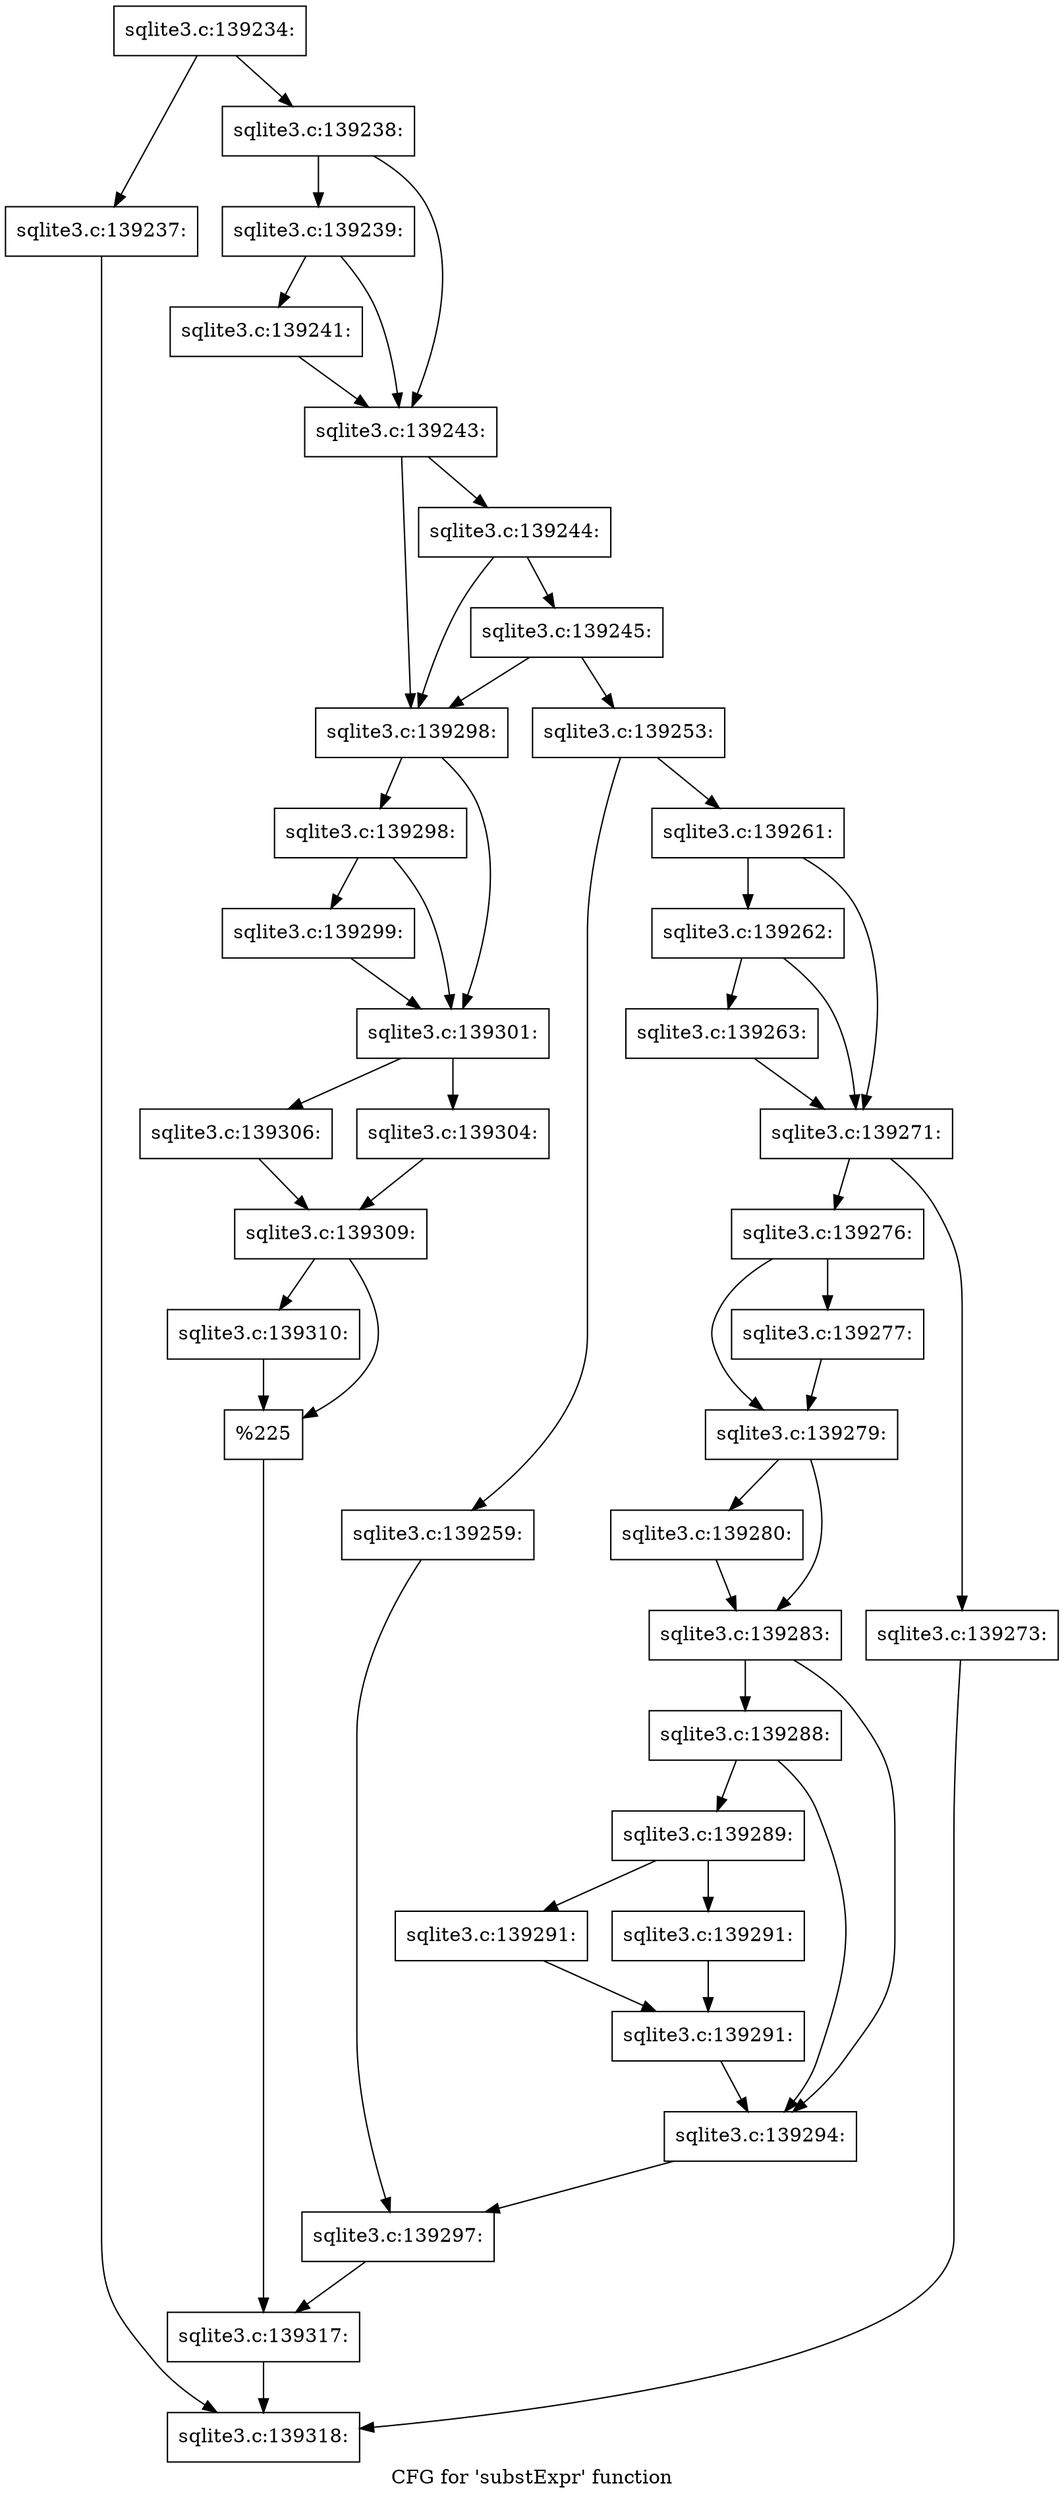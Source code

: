digraph "CFG for 'substExpr' function" {
	label="CFG for 'substExpr' function";

	Node0x55c0f93d61d0 [shape=record,label="{sqlite3.c:139234:}"];
	Node0x55c0f93d61d0 -> Node0x55c0f93d8840;
	Node0x55c0f93d61d0 -> Node0x55c0f93d9000;
	Node0x55c0f93d8840 [shape=record,label="{sqlite3.c:139237:}"];
	Node0x55c0f93d8840 -> Node0x55c0f93d6350;
	Node0x55c0f93d9000 [shape=record,label="{sqlite3.c:139238:}"];
	Node0x55c0f93d9000 -> Node0x55c0f93d9480;
	Node0x55c0f93d9000 -> Node0x55c0f93d9430;
	Node0x55c0f93d9480 [shape=record,label="{sqlite3.c:139239:}"];
	Node0x55c0f93d9480 -> Node0x55c0f93d93e0;
	Node0x55c0f93d9480 -> Node0x55c0f93d9430;
	Node0x55c0f93d93e0 [shape=record,label="{sqlite3.c:139241:}"];
	Node0x55c0f93d93e0 -> Node0x55c0f93d9430;
	Node0x55c0f93d9430 [shape=record,label="{sqlite3.c:139243:}"];
	Node0x55c0f93d9430 -> Node0x55c0f93da6b0;
	Node0x55c0f93d9430 -> Node0x55c0f93da5e0;
	Node0x55c0f93da6b0 [shape=record,label="{sqlite3.c:139244:}"];
	Node0x55c0f93da6b0 -> Node0x55c0f93da630;
	Node0x55c0f93da6b0 -> Node0x55c0f93da5e0;
	Node0x55c0f93da630 [shape=record,label="{sqlite3.c:139245:}"];
	Node0x55c0f93da630 -> Node0x55c0f93da5e0;
	Node0x55c0f93da630 -> Node0x55c0f93da540;
	Node0x55c0f93da540 [shape=record,label="{sqlite3.c:139253:}"];
	Node0x55c0f93da540 -> Node0x55c0f93dc710;
	Node0x55c0f93da540 -> Node0x55c0f93dc7b0;
	Node0x55c0f93dc710 [shape=record,label="{sqlite3.c:139259:}"];
	Node0x55c0f93dc710 -> Node0x55c0f93dc760;
	Node0x55c0f93dc7b0 [shape=record,label="{sqlite3.c:139261:}"];
	Node0x55c0f93dc7b0 -> Node0x55c0f93dd810;
	Node0x55c0f93dc7b0 -> Node0x55c0f93dd7c0;
	Node0x55c0f93dd810 [shape=record,label="{sqlite3.c:139262:}"];
	Node0x55c0f93dd810 -> Node0x55c0f93dd770;
	Node0x55c0f93dd810 -> Node0x55c0f93dd7c0;
	Node0x55c0f93dd770 [shape=record,label="{sqlite3.c:139263:}"];
	Node0x55c0f93dd770 -> Node0x55c0f93dd7c0;
	Node0x55c0f93dd7c0 [shape=record,label="{sqlite3.c:139271:}"];
	Node0x55c0f93dd7c0 -> Node0x55c0f93df360;
	Node0x55c0f93dd7c0 -> Node0x55c0f93df3b0;
	Node0x55c0f93df360 [shape=record,label="{sqlite3.c:139273:}"];
	Node0x55c0f93df360 -> Node0x55c0f93d6350;
	Node0x55c0f93df3b0 [shape=record,label="{sqlite3.c:139276:}"];
	Node0x55c0f93df3b0 -> Node0x55c0f93dfce0;
	Node0x55c0f93df3b0 -> Node0x55c0f93dfd30;
	Node0x55c0f93dfce0 [shape=record,label="{sqlite3.c:139277:}"];
	Node0x55c0f93dfce0 -> Node0x55c0f93dfd30;
	Node0x55c0f93dfd30 [shape=record,label="{sqlite3.c:139279:}"];
	Node0x55c0f93dfd30 -> Node0x55c0f93e05c0;
	Node0x55c0f93dfd30 -> Node0x55c0f93e0610;
	Node0x55c0f93e05c0 [shape=record,label="{sqlite3.c:139280:}"];
	Node0x55c0f93e05c0 -> Node0x55c0f93e0610;
	Node0x55c0f93e0610 [shape=record,label="{sqlite3.c:139283:}"];
	Node0x55c0f93e0610 -> Node0x55c0f93e1840;
	Node0x55c0f93e0610 -> Node0x55c0f93e17f0;
	Node0x55c0f93e1840 [shape=record,label="{sqlite3.c:139288:}"];
	Node0x55c0f93e1840 -> Node0x55c0f93e17a0;
	Node0x55c0f93e1840 -> Node0x55c0f93e17f0;
	Node0x55c0f93e17a0 [shape=record,label="{sqlite3.c:139289:}"];
	Node0x55c0f93e17a0 -> Node0x55c0f93e2bf0;
	Node0x55c0f93e17a0 -> Node0x55c0f93e2c40;
	Node0x55c0f93e2bf0 [shape=record,label="{sqlite3.c:139291:}"];
	Node0x55c0f93e2bf0 -> Node0x55c0f93e2c90;
	Node0x55c0f93e2c40 [shape=record,label="{sqlite3.c:139291:}"];
	Node0x55c0f93e2c40 -> Node0x55c0f93e2c90;
	Node0x55c0f93e2c90 [shape=record,label="{sqlite3.c:139291:}"];
	Node0x55c0f93e2c90 -> Node0x55c0f93e17f0;
	Node0x55c0f93e17f0 [shape=record,label="{sqlite3.c:139294:}"];
	Node0x55c0f93e17f0 -> Node0x55c0f93dc760;
	Node0x55c0f93dc760 [shape=record,label="{sqlite3.c:139297:}"];
	Node0x55c0f93dc760 -> Node0x55c0f93da590;
	Node0x55c0f93da5e0 [shape=record,label="{sqlite3.c:139298:}"];
	Node0x55c0f93da5e0 -> Node0x55c0f93e3bc0;
	Node0x55c0f93da5e0 -> Node0x55c0f93e3b70;
	Node0x55c0f93e3bc0 [shape=record,label="{sqlite3.c:139298:}"];
	Node0x55c0f93e3bc0 -> Node0x55c0f93e3b20;
	Node0x55c0f93e3bc0 -> Node0x55c0f93e3b70;
	Node0x55c0f93e3b20 [shape=record,label="{sqlite3.c:139299:}"];
	Node0x55c0f93e3b20 -> Node0x55c0f93e3b70;
	Node0x55c0f93e3b70 [shape=record,label="{sqlite3.c:139301:}"];
	Node0x55c0f93e3b70 -> Node0x55c0f93e57e0;
	Node0x55c0f93e3b70 -> Node0x55c0f93e5880;
	Node0x55c0f93e57e0 [shape=record,label="{sqlite3.c:139304:}"];
	Node0x55c0f93e57e0 -> Node0x55c0f93e5830;
	Node0x55c0f93e5880 [shape=record,label="{sqlite3.c:139306:}"];
	Node0x55c0f93e5880 -> Node0x55c0f93e5830;
	Node0x55c0f93e5830 [shape=record,label="{sqlite3.c:139309:}"];
	Node0x55c0f93e5830 -> Node0x55c0f93e6840;
	Node0x55c0f93e5830 -> Node0x55c0f93e6890;
	Node0x55c0f93e6840 [shape=record,label="{sqlite3.c:139310:}"];
	Node0x55c0f93e6840 -> Node0x55c0f93e6890;
	Node0x55c0f93e6890 [shape=record,label="{%225}"];
	Node0x55c0f93e6890 -> Node0x55c0f93da590;
	Node0x55c0f93da590 [shape=record,label="{sqlite3.c:139317:}"];
	Node0x55c0f93da590 -> Node0x55c0f93d6350;
	Node0x55c0f93d6350 [shape=record,label="{sqlite3.c:139318:}"];
}
